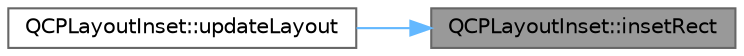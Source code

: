 digraph "QCPLayoutInset::insetRect"
{
 // LATEX_PDF_SIZE
  bgcolor="transparent";
  edge [fontname=Helvetica,fontsize=10,labelfontname=Helvetica,labelfontsize=10];
  node [fontname=Helvetica,fontsize=10,shape=box,height=0.2,width=0.4];
  rankdir="RL";
  Node1 [label="QCPLayoutInset::insetRect",height=0.2,width=0.4,color="gray40", fillcolor="grey60", style="filled", fontcolor="black",tooltip=" "];
  Node1 -> Node2 [dir="back",color="steelblue1",style="solid"];
  Node2 [label="QCPLayoutInset::updateLayout",height=0.2,width=0.4,color="grey40", fillcolor="white", style="filled",URL="$class_q_c_p_layout_inset.html#a493526b922ea66a75c45ef1842446988",tooltip=" "];
}
